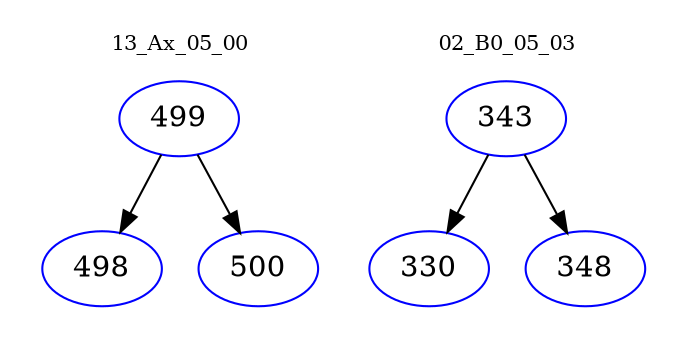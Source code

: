 digraph{
subgraph cluster_0 {
color = white
label = "13_Ax_05_00";
fontsize=10;
T0_499 [label="499", color="blue"]
T0_499 -> T0_498 [color="black"]
T0_498 [label="498", color="blue"]
T0_499 -> T0_500 [color="black"]
T0_500 [label="500", color="blue"]
}
subgraph cluster_1 {
color = white
label = "02_B0_05_03";
fontsize=10;
T1_343 [label="343", color="blue"]
T1_343 -> T1_330 [color="black"]
T1_330 [label="330", color="blue"]
T1_343 -> T1_348 [color="black"]
T1_348 [label="348", color="blue"]
}
}

